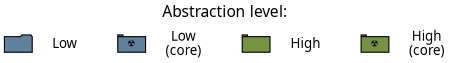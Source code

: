# placeholders:
#   3.0,0.5
#   #000000

digraph G {
    dpi = 150;
    rankdir = TB;
    ranksep=0.1;
    #TBbalance = min;
    ratio=compress;
    size="3.0,0.5";

    node [
        style="filled",
        fontname="Munson",
        fontcolor="#000000",
        margin="0.2,0.0",
        fontsize=14,
        width=1.0,
        height=.5,
    ];
    edge [style="invis"];

    legend_title [shape=plain,fillcolor="none",label="Abstraction level:"];
    node [fontsize=12];
    
    subgraph ceter {
        rank=sink;
        icon_low [shape=folder,label="",fillcolor="#5f819d",width=.35,height=.2]
        legend_low [shape=plain,fillcolor="none",label="Low"];
        icon_high [shape=tab,label="",fillcolor="#769440",width=.35,height=.2];
        legend_high [shape=plain,fillcolor="none",label="High"];
        icon_low_core [shape=tab,label="☢️"fontname="Ubuntu",fillcolor="#5f819d",width=.35,height=.2,fixedsize=1,fontsize=8];
        legend_low_core [label="Low\n(core)",shape=plain,fillcolor=none];
        icon_high_core [shape=tab,label="☢️"fontname="Ubuntu",fillcolor="#769440",width=.35,height=.2,fixedsize=1,fontsize=8];
        legend_high_core [label="High\n(core)",shape=plain,fillcolor=none];
        
        edge [constraint=0,minlen=0];
        icon_low -> legend_low  [];
        icon_high -> legend_high [];
        icon_low_core -> legend_low_core [];
        icon_high_core -> legend_high_core [];

        edge [constraint=1,minlen=2];
        legend_low -> icon_low_core[];
        legend_low_core -> icon_high[];
        legend_high -> icon_high_core[];

    }
    
    legend_title -> {icon_low} [constraint=0, minlen=3]
}
